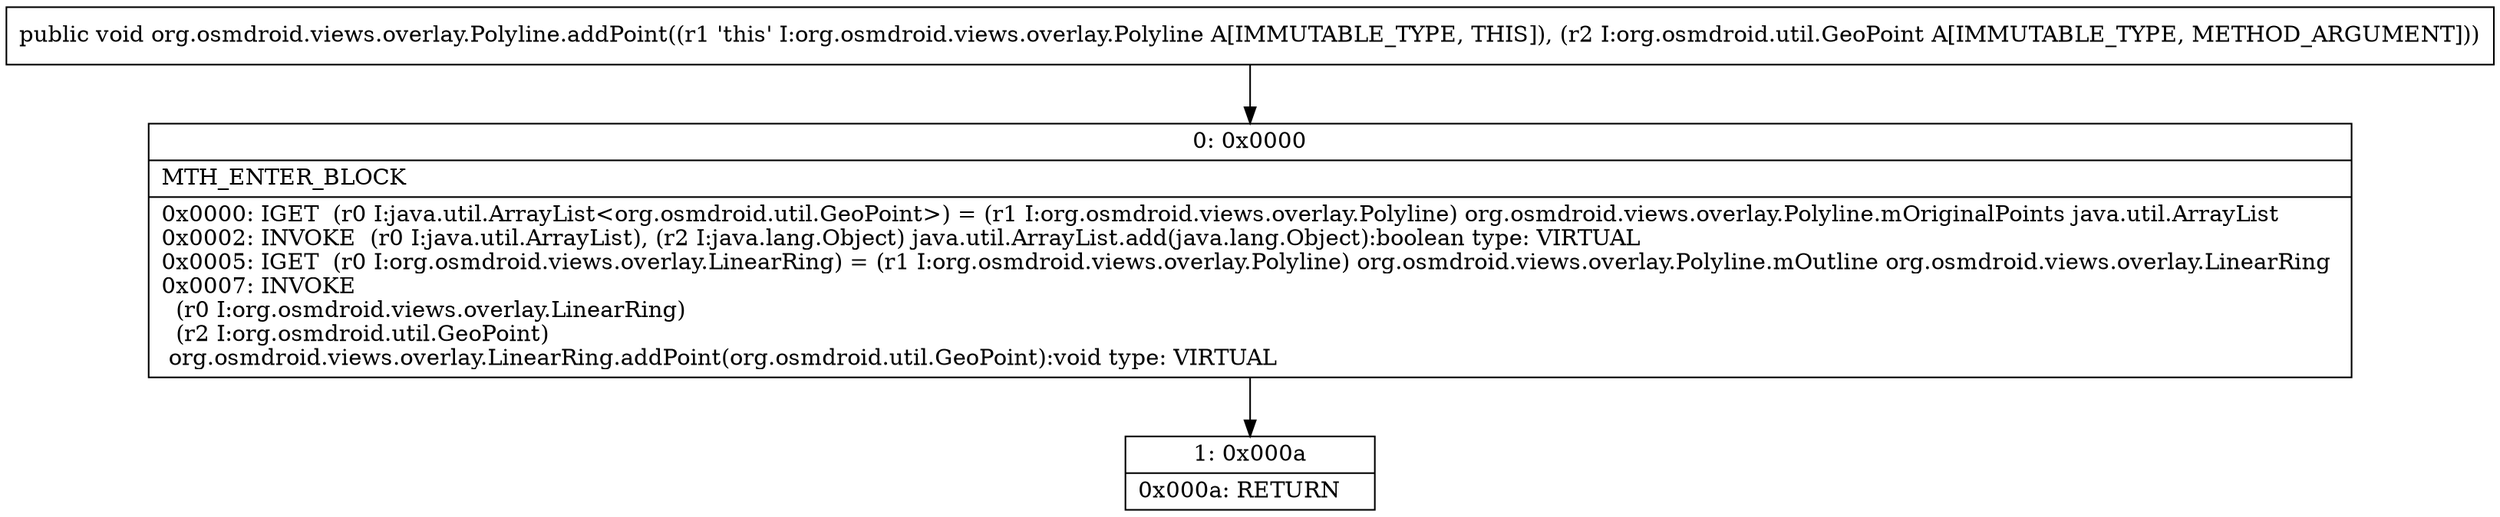 digraph "CFG fororg.osmdroid.views.overlay.Polyline.addPoint(Lorg\/osmdroid\/util\/GeoPoint;)V" {
Node_0 [shape=record,label="{0\:\ 0x0000|MTH_ENTER_BLOCK\l|0x0000: IGET  (r0 I:java.util.ArrayList\<org.osmdroid.util.GeoPoint\>) = (r1 I:org.osmdroid.views.overlay.Polyline) org.osmdroid.views.overlay.Polyline.mOriginalPoints java.util.ArrayList \l0x0002: INVOKE  (r0 I:java.util.ArrayList), (r2 I:java.lang.Object) java.util.ArrayList.add(java.lang.Object):boolean type: VIRTUAL \l0x0005: IGET  (r0 I:org.osmdroid.views.overlay.LinearRing) = (r1 I:org.osmdroid.views.overlay.Polyline) org.osmdroid.views.overlay.Polyline.mOutline org.osmdroid.views.overlay.LinearRing \l0x0007: INVOKE  \l  (r0 I:org.osmdroid.views.overlay.LinearRing)\l  (r2 I:org.osmdroid.util.GeoPoint)\l org.osmdroid.views.overlay.LinearRing.addPoint(org.osmdroid.util.GeoPoint):void type: VIRTUAL \l}"];
Node_1 [shape=record,label="{1\:\ 0x000a|0x000a: RETURN   \l}"];
MethodNode[shape=record,label="{public void org.osmdroid.views.overlay.Polyline.addPoint((r1 'this' I:org.osmdroid.views.overlay.Polyline A[IMMUTABLE_TYPE, THIS]), (r2 I:org.osmdroid.util.GeoPoint A[IMMUTABLE_TYPE, METHOD_ARGUMENT])) }"];
MethodNode -> Node_0;
Node_0 -> Node_1;
}

